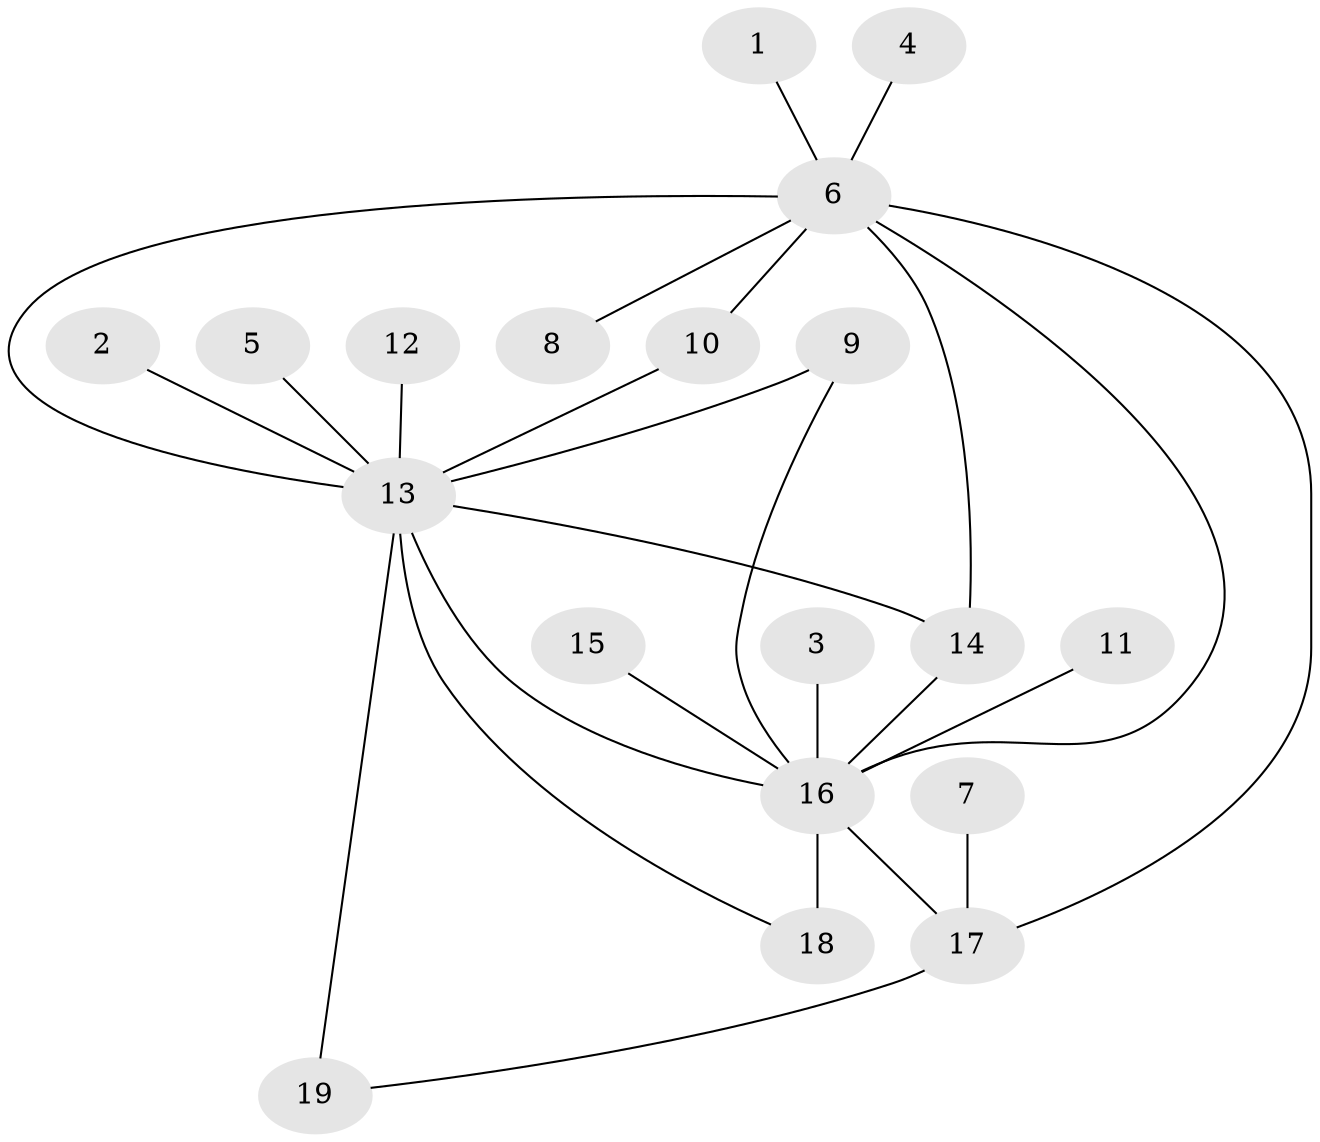 // original degree distribution, {16: 0.017241379310344827, 13: 0.017241379310344827, 2: 0.3275862068965517, 1: 0.5, 15: 0.017241379310344827, 8: 0.017241379310344827, 4: 0.017241379310344827, 5: 0.017241379310344827, 3: 0.06896551724137931}
// Generated by graph-tools (version 1.1) at 2025/36/03/04/25 23:36:52]
// undirected, 19 vertices, 26 edges
graph export_dot {
  node [color=gray90,style=filled];
  1;
  2;
  3;
  4;
  5;
  6;
  7;
  8;
  9;
  10;
  11;
  12;
  13;
  14;
  15;
  16;
  17;
  18;
  19;
  1 -- 6 [weight=1.0];
  2 -- 13 [weight=1.0];
  3 -- 16 [weight=2.0];
  4 -- 6 [weight=1.0];
  5 -- 13 [weight=1.0];
  6 -- 8 [weight=1.0];
  6 -- 10 [weight=1.0];
  6 -- 13 [weight=1.0];
  6 -- 14 [weight=1.0];
  6 -- 16 [weight=1.0];
  6 -- 17 [weight=1.0];
  7 -- 17 [weight=1.0];
  9 -- 13 [weight=1.0];
  9 -- 16 [weight=1.0];
  10 -- 13 [weight=2.0];
  11 -- 16 [weight=1.0];
  12 -- 13 [weight=1.0];
  13 -- 14 [weight=1.0];
  13 -- 16 [weight=1.0];
  13 -- 18 [weight=1.0];
  13 -- 19 [weight=2.0];
  14 -- 16 [weight=1.0];
  15 -- 16 [weight=1.0];
  16 -- 17 [weight=1.0];
  16 -- 18 [weight=2.0];
  17 -- 19 [weight=1.0];
}
